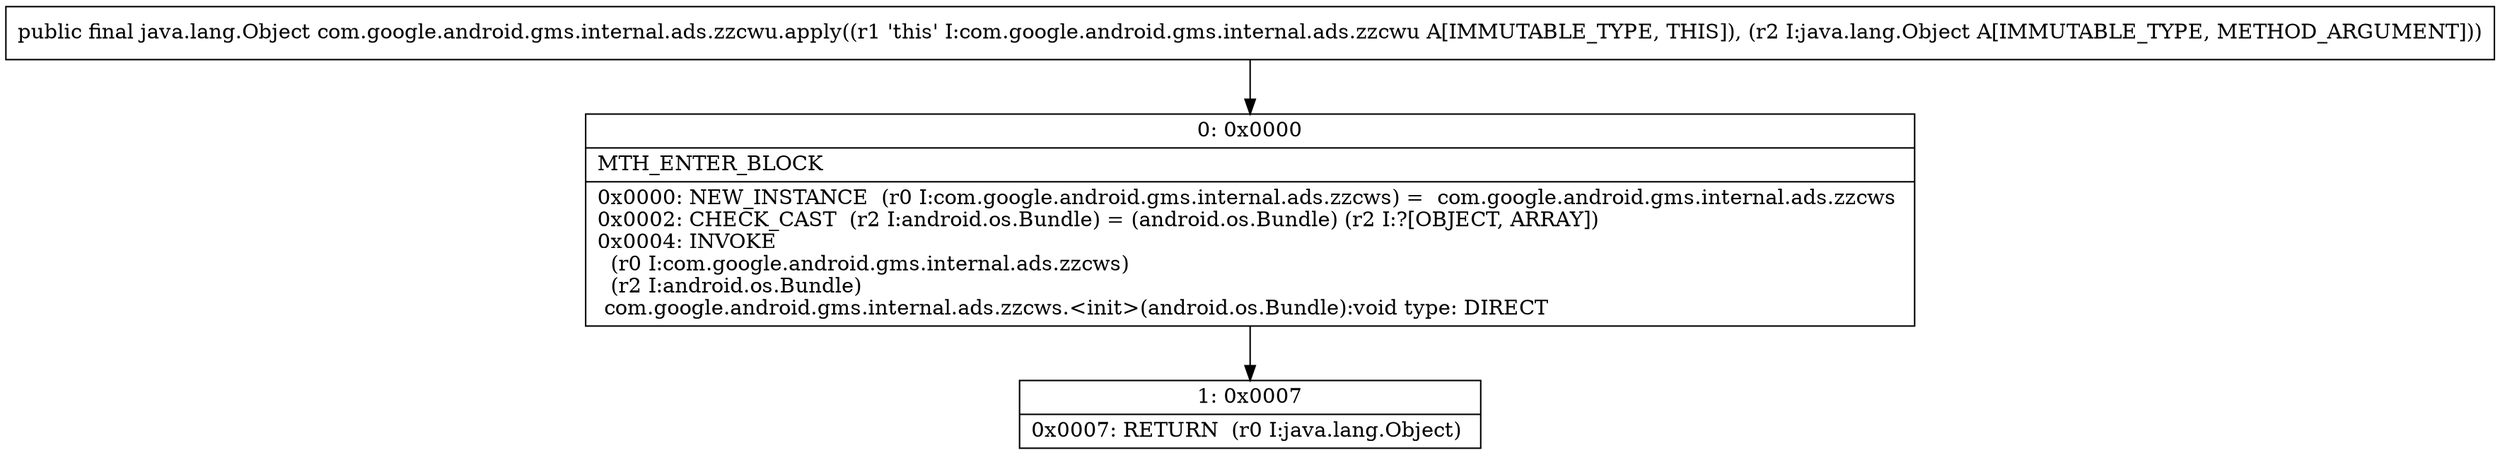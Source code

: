 digraph "CFG forcom.google.android.gms.internal.ads.zzcwu.apply(Ljava\/lang\/Object;)Ljava\/lang\/Object;" {
Node_0 [shape=record,label="{0\:\ 0x0000|MTH_ENTER_BLOCK\l|0x0000: NEW_INSTANCE  (r0 I:com.google.android.gms.internal.ads.zzcws) =  com.google.android.gms.internal.ads.zzcws \l0x0002: CHECK_CAST  (r2 I:android.os.Bundle) = (android.os.Bundle) (r2 I:?[OBJECT, ARRAY]) \l0x0004: INVOKE  \l  (r0 I:com.google.android.gms.internal.ads.zzcws)\l  (r2 I:android.os.Bundle)\l com.google.android.gms.internal.ads.zzcws.\<init\>(android.os.Bundle):void type: DIRECT \l}"];
Node_1 [shape=record,label="{1\:\ 0x0007|0x0007: RETURN  (r0 I:java.lang.Object) \l}"];
MethodNode[shape=record,label="{public final java.lang.Object com.google.android.gms.internal.ads.zzcwu.apply((r1 'this' I:com.google.android.gms.internal.ads.zzcwu A[IMMUTABLE_TYPE, THIS]), (r2 I:java.lang.Object A[IMMUTABLE_TYPE, METHOD_ARGUMENT])) }"];
MethodNode -> Node_0;
Node_0 -> Node_1;
}

